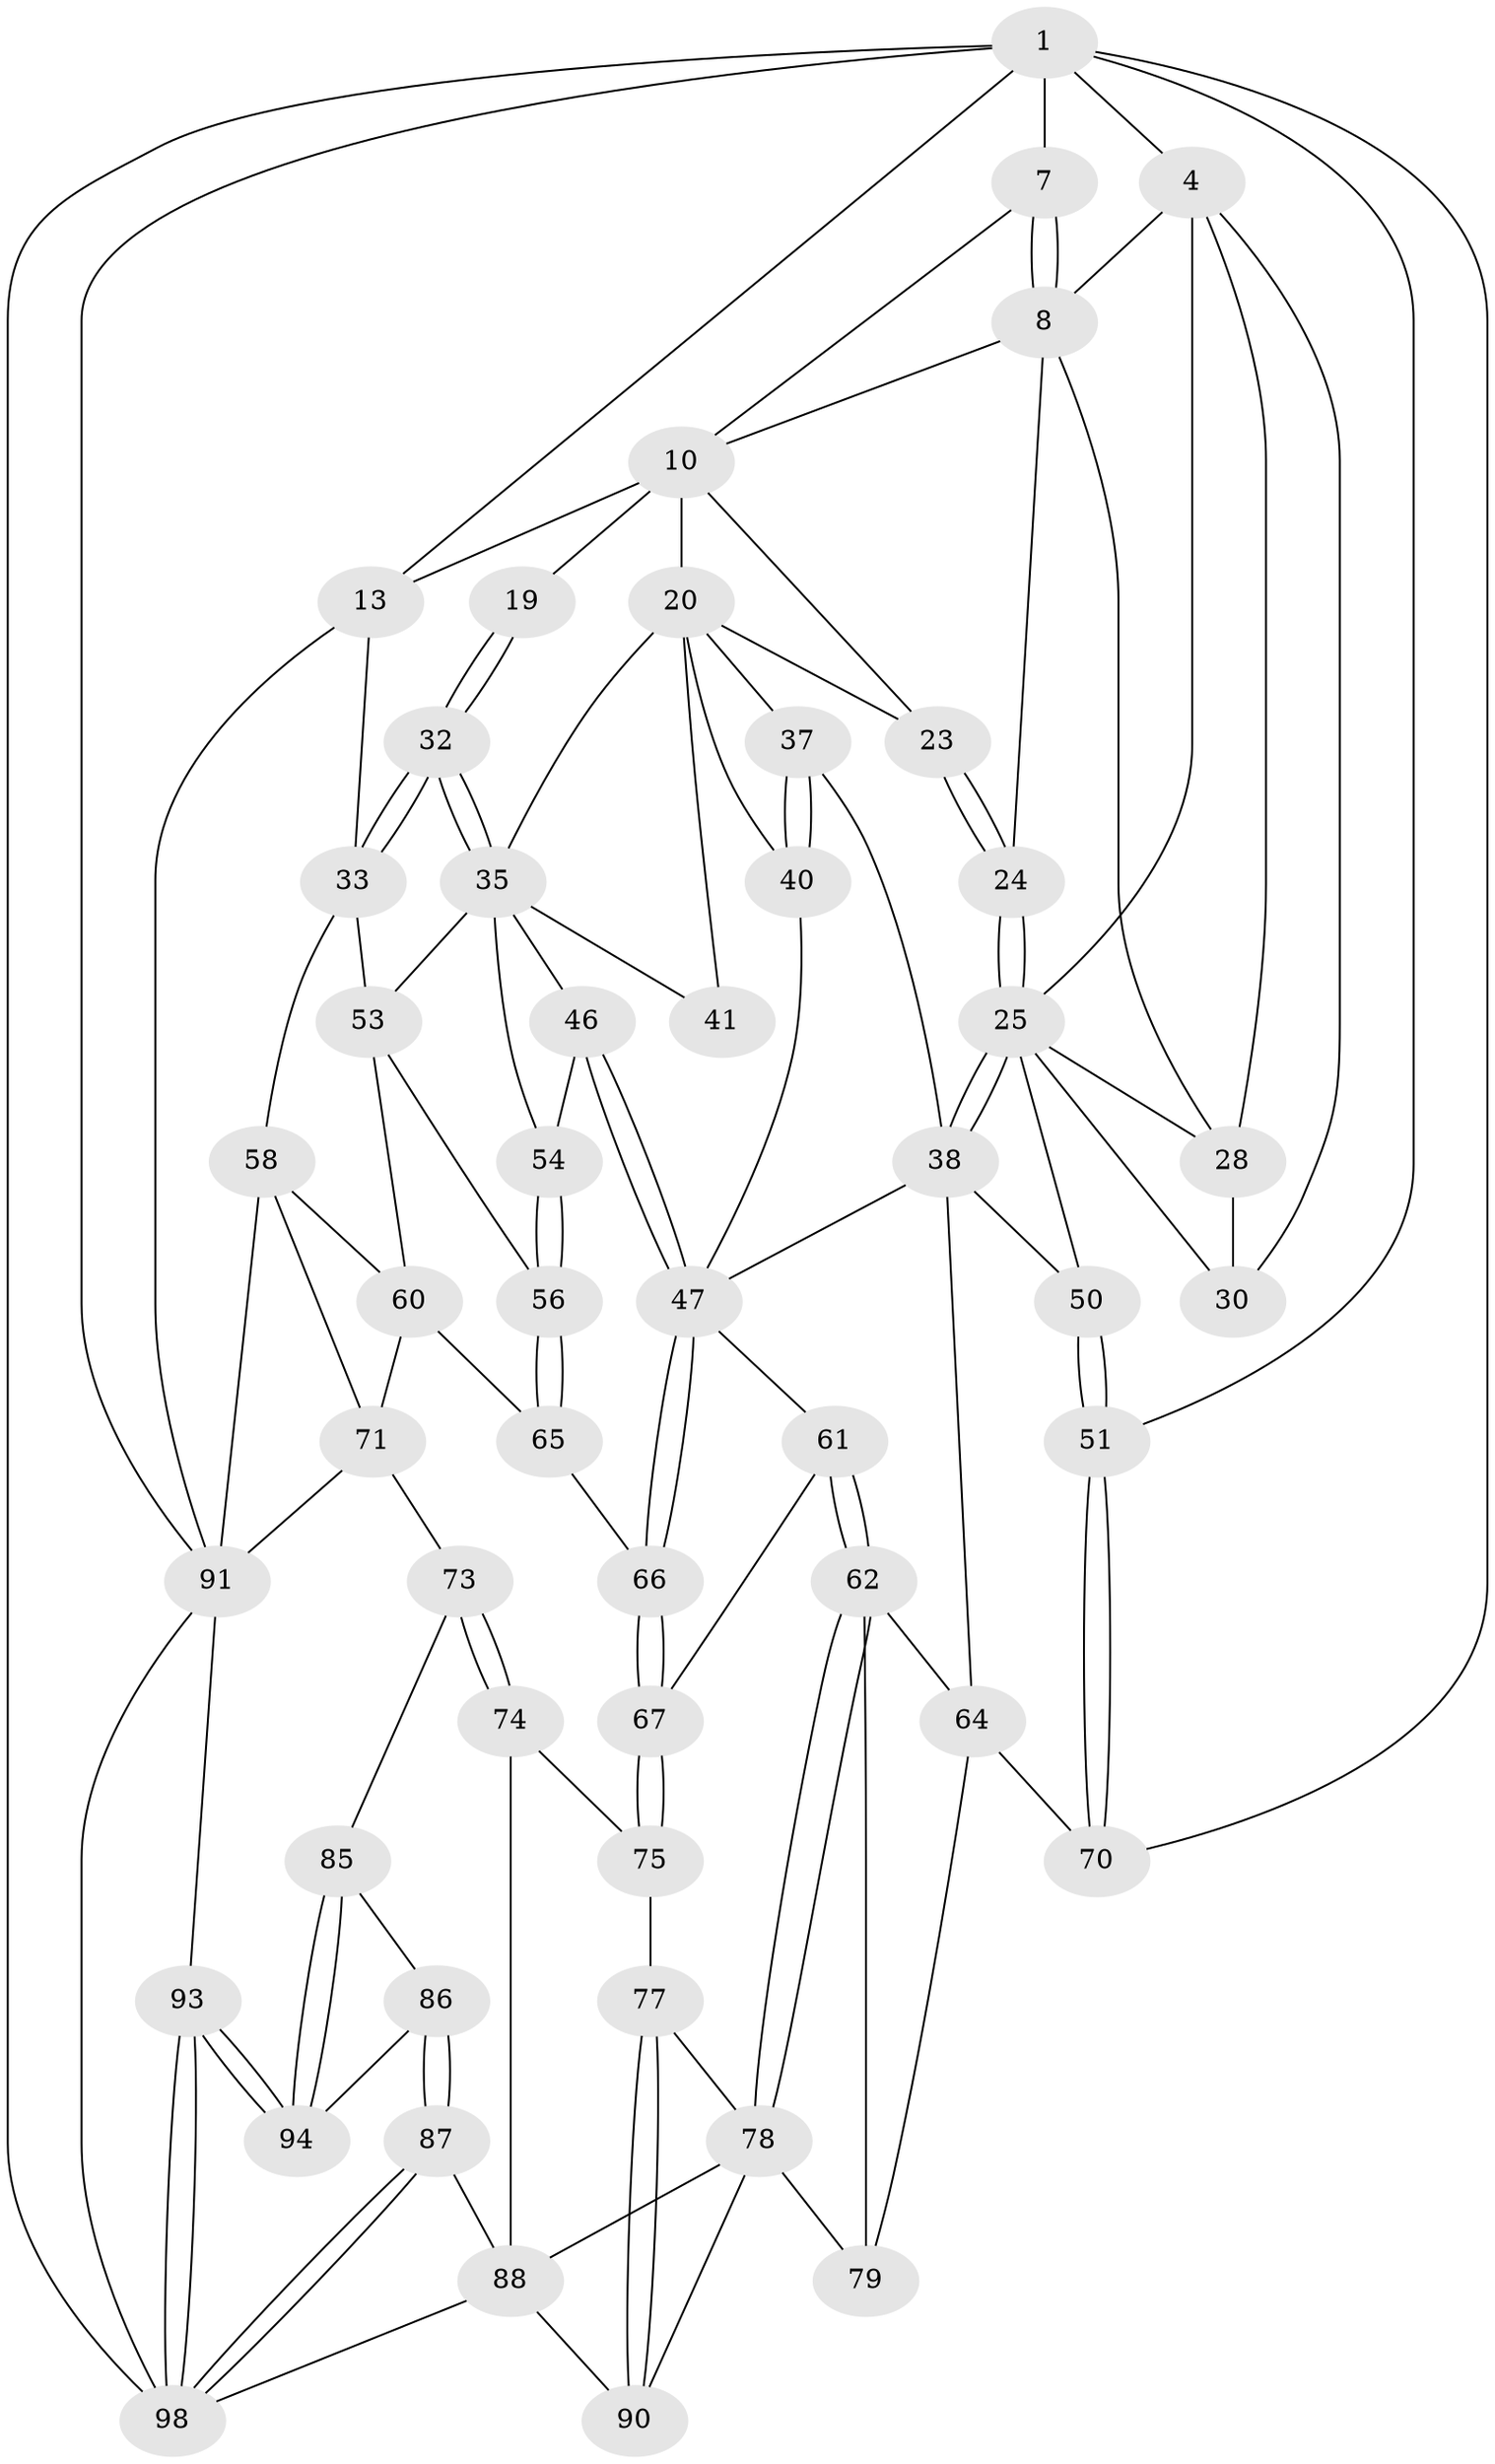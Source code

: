 // original degree distribution, {3: 0.019230769230769232, 6: 0.18269230769230768, 5: 0.5961538461538461, 4: 0.20192307692307693}
// Generated by graph-tools (version 1.1) at 2025/28/03/15/25 16:28:06]
// undirected, 52 vertices, 123 edges
graph export_dot {
graph [start="1"]
  node [color=gray90,style=filled];
  1 [pos="+0.3278254512098876+0",super="+2"];
  4 [pos="+0+0.0150671945183794",super="+31+5"];
  7 [pos="+0.3479786800477851+0"];
  8 [pos="+0.32278162933013527+0.07949930367910865",super="+9+16"];
  10 [pos="+0.506879976980482+0",super="+14+11"];
  13 [pos="+1+0"];
  19 [pos="+0.9580677138534429+0.11898653918777308"];
  20 [pos="+0.7067114468425447+0.12138724664199892",super="+21+36"];
  23 [pos="+0.4903937069436751+0.17985293688352225"];
  24 [pos="+0.36346332995449543+0.23379577912706997"];
  25 [pos="+0.3333810181444779+0.2913243777455177",super="+26"];
  28 [pos="+0.23894165822198823+0.1295029705163829",super="+29"];
  30 [pos="+0.16054598856061153+0.23713557887086179"];
  32 [pos="+1+0.21851482518262919"];
  33 [pos="+1+0.2275838237242272",super="+34"];
  35 [pos="+0.7819604141356749+0.2625295255222846",super="+43"];
  37 [pos="+0.4176468733429396+0.3554742958080208"];
  38 [pos="+0.37444241416312535+0.33486637448387313",super="+52"];
  40 [pos="+0.4564037011308548+0.3879858870407291"];
  41 [pos="+0.624447941822507+0.31387711153026726"];
  46 [pos="+0.5865695073544885+0.5113956501580695"];
  47 [pos="+0.5834031545406233+0.5129324543377914",super="+48"];
  50 [pos="+0.10082259218170318+0.49496248553777417"];
  51 [pos="+0+0.5349951661152801"];
  53 [pos="+0.8791388737328582+0.45540377097836915",super="+55"];
  54 [pos="+0.7186833854225027+0.5063091001431982"];
  56 [pos="+0.7784826930710136+0.5412153071362605"];
  58 [pos="+1+0.7565960747059715",super="+59"];
  60 [pos="+0.937907889266038+0.6401748286688789",super="+68"];
  61 [pos="+0.44514042643516405+0.670754652449734"];
  62 [pos="+0.31067418274107955+0.6741865741011317",super="+63"];
  64 [pos="+0.2681730410533471+0.5982053820013353",super="+69"];
  65 [pos="+0.6649485312108719+0.6887323988877211"];
  66 [pos="+0.6117827237188208+0.663207216622072"];
  67 [pos="+0.506724530857687+0.7135581480630355"];
  70 [pos="+0+1"];
  71 [pos="+0.707412083143781+0.7626956761793474",super="+72"];
  73 [pos="+0.6071285910767832+0.8376198012759922"];
  74 [pos="+0.5382045434933418+0.8064500984348595",super="+84"];
  75 [pos="+0.5067592212017761+0.7209017565317372",super="+76"];
  77 [pos="+0.3853475540441396+0.8365956418178759"];
  78 [pos="+0.35095326154976464+0.821176448394868",super="+80"];
  79 [pos="+0.055301776893528144+0.9051545645309333"];
  85 [pos="+0.5904884781889252+0.8626581721553336"];
  86 [pos="+0.5553294897139133+0.9031865182628597"];
  87 [pos="+0.5222050510632914+0.9272929660612139"];
  88 [pos="+0.5097646282655407+0.926867054765895",super="+89+99"];
  90 [pos="+0.411528725691769+0.8977396475922186"];
  91 [pos="+0.6542955731885647+0.9030119796492897",super="+92+96"];
  93 [pos="+0.6032530190837111+0.9509910158580468"];
  94 [pos="+0.5897252576403531+0.9258779647368598"];
  98 [pos="+0.5845511465346748+0.9715355882639245",super="+101"];
  1 -- 7;
  1 -- 98;
  1 -- 51;
  1 -- 4;
  1 -- 70;
  1 -- 13;
  1 -- 91;
  4 -- 30;
  4 -- 8;
  4 -- 28;
  4 -- 25;
  7 -- 8;
  7 -- 8;
  7 -- 10;
  8 -- 28;
  8 -- 24;
  8 -- 10;
  10 -- 20;
  10 -- 23;
  10 -- 19 [weight=2];
  10 -- 13;
  13 -- 33;
  13 -- 91;
  19 -- 32;
  19 -- 32;
  20 -- 37;
  20 -- 23;
  20 -- 40;
  20 -- 41 [weight=2];
  20 -- 35;
  23 -- 24;
  23 -- 24;
  24 -- 25;
  24 -- 25;
  25 -- 38;
  25 -- 38;
  25 -- 50;
  25 -- 28;
  25 -- 30;
  28 -- 30;
  32 -- 33;
  32 -- 33;
  32 -- 35;
  32 -- 35;
  33 -- 53;
  33 -- 58;
  35 -- 53;
  35 -- 54;
  35 -- 41;
  35 -- 46;
  37 -- 38;
  37 -- 40;
  37 -- 40;
  38 -- 64;
  38 -- 50;
  38 -- 47;
  40 -- 47;
  46 -- 47;
  46 -- 47;
  46 -- 54;
  47 -- 66;
  47 -- 66;
  47 -- 61;
  50 -- 51;
  50 -- 51;
  51 -- 70;
  51 -- 70;
  53 -- 56;
  53 -- 60;
  54 -- 56;
  54 -- 56;
  56 -- 65;
  56 -- 65;
  58 -- 60;
  58 -- 71;
  58 -- 91 [weight=3];
  60 -- 65;
  60 -- 71;
  61 -- 62;
  61 -- 62;
  61 -- 67;
  62 -- 78;
  62 -- 78;
  62 -- 64;
  62 -- 79;
  64 -- 70;
  64 -- 79;
  65 -- 66;
  66 -- 67;
  66 -- 67;
  67 -- 75;
  67 -- 75;
  71 -- 73;
  71 -- 91;
  73 -- 74;
  73 -- 74;
  73 -- 85;
  74 -- 75 [weight=2];
  74 -- 88;
  75 -- 77;
  77 -- 78;
  77 -- 90;
  77 -- 90;
  78 -- 90;
  78 -- 79;
  78 -- 88;
  85 -- 86;
  85 -- 94;
  85 -- 94;
  86 -- 87;
  86 -- 87;
  86 -- 94;
  87 -- 88;
  87 -- 98;
  87 -- 98;
  88 -- 90;
  88 -- 98;
  91 -- 93;
  91 -- 98;
  93 -- 94;
  93 -- 94;
  93 -- 98;
  93 -- 98;
}
